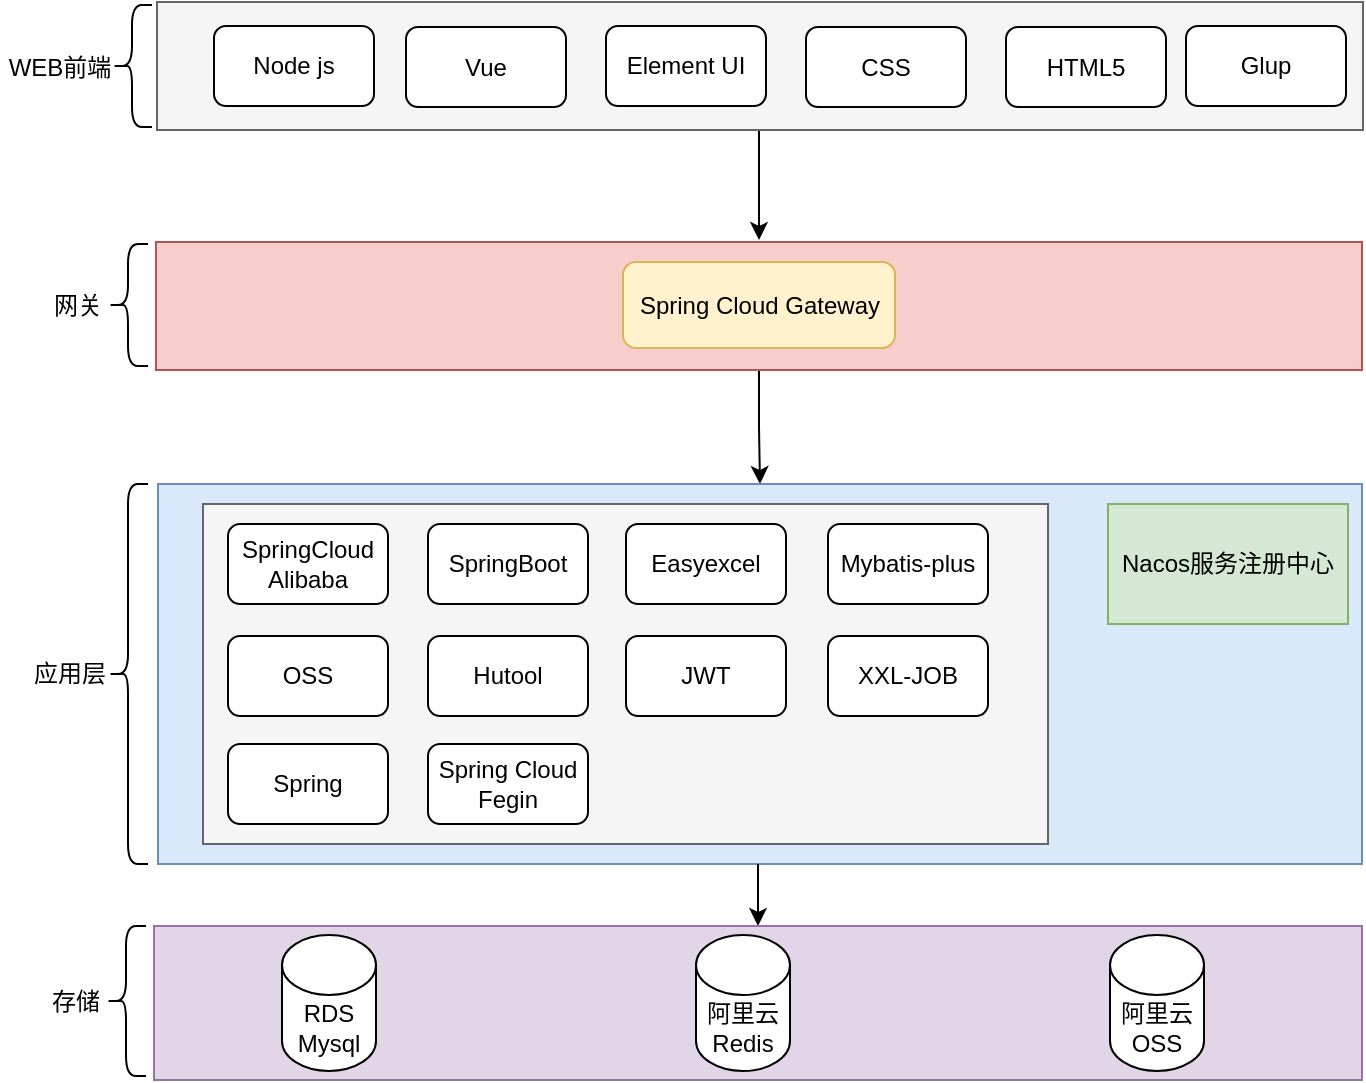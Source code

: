 <mxfile version="21.0.4" type="github"><diagram id="u8wVJo2DQlOe6YBrgEo8" name="第 1 页"><mxGraphModel dx="1434" dy="1933" grid="1" gridSize="10" guides="1" tooltips="1" connect="1" arrows="1" fold="1" page="1" pageScale="1" pageWidth="827" pageHeight="1169" math="0" shadow="0"><root><mxCell id="0"/><mxCell id="1" parent="0"/><mxCell id="PVqRrBd7mPUw-DmsYHss-14" style="edgeStyle=orthogonalEdgeStyle;rounded=0;orthogonalLoop=1;jettySize=auto;html=1;" parent="1" source="PVqRrBd7mPUw-DmsYHss-1" target="PVqRrBd7mPUw-DmsYHss-13" edge="1"><mxGeometry relative="1" as="geometry"/></mxCell><mxCell id="PVqRrBd7mPUw-DmsYHss-1" value="" style="rounded=0;whiteSpace=wrap;html=1;fillColor=#f8cecc;strokeColor=#b85450;" parent="1" vertex="1"><mxGeometry x="114" y="56" width="603" height="64" as="geometry"/></mxCell><mxCell id="PVqRrBd7mPUw-DmsYHss-5" value="网关" style="text;html=1;strokeColor=none;fillColor=none;align=center;verticalAlign=middle;whiteSpace=wrap;rounded=0;" parent="1" vertex="1"><mxGeometry x="45" y="73" width="60" height="30" as="geometry"/></mxCell><mxCell id="PVqRrBd7mPUw-DmsYHss-6" value="" style="shape=curlyBracket;whiteSpace=wrap;html=1;rounded=1;" parent="1" vertex="1"><mxGeometry x="90" y="57" width="20" height="61" as="geometry"/></mxCell><mxCell id="PVqRrBd7mPUw-DmsYHss-11" value="Spring Cloud Gateway" style="rounded=1;whiteSpace=wrap;html=1;fillColor=#fff2cc;strokeColor=#d6b656;" parent="1" vertex="1"><mxGeometry x="347.5" y="66" width="136" height="43" as="geometry"/></mxCell><mxCell id="PVqRrBd7mPUw-DmsYHss-13" value="" style="rounded=0;whiteSpace=wrap;html=1;fillColor=#dae8fc;strokeColor=#6c8ebf;" parent="1" vertex="1"><mxGeometry x="115" y="177" width="602" height="190" as="geometry"/></mxCell><mxCell id="PVqRrBd7mPUw-DmsYHss-16" value="" style="rounded=0;whiteSpace=wrap;html=1;fillColor=#f5f5f5;fontColor=#333333;strokeColor=#666666;" parent="1" vertex="1"><mxGeometry x="137.5" y="187" width="422.5" height="170" as="geometry"/></mxCell><mxCell id="PVqRrBd7mPUw-DmsYHss-17" value="Nacos服务注册中心" style="rounded=0;whiteSpace=wrap;html=1;fillColor=#d5e8d4;strokeColor=#82b366;" parent="1" vertex="1"><mxGeometry x="590" y="187" width="120" height="60" as="geometry"/></mxCell><mxCell id="PVqRrBd7mPUw-DmsYHss-18" value="SpringCloud Alibaba" style="rounded=1;whiteSpace=wrap;html=1;" parent="1" vertex="1"><mxGeometry x="150" y="197" width="80" height="40" as="geometry"/></mxCell><mxCell id="PVqRrBd7mPUw-DmsYHss-19" value="Mybatis-plus" style="rounded=1;whiteSpace=wrap;html=1;" parent="1" vertex="1"><mxGeometry x="450" y="197" width="80" height="40" as="geometry"/></mxCell><mxCell id="PVqRrBd7mPUw-DmsYHss-20" value="Easyexcel" style="rounded=1;whiteSpace=wrap;html=1;" parent="1" vertex="1"><mxGeometry x="349" y="197" width="80" height="40" as="geometry"/></mxCell><mxCell id="PVqRrBd7mPUw-DmsYHss-21" value="SpringBoot" style="rounded=1;whiteSpace=wrap;html=1;" parent="1" vertex="1"><mxGeometry x="250" y="197" width="80" height="40" as="geometry"/></mxCell><mxCell id="PVqRrBd7mPUw-DmsYHss-22" value="OSS" style="rounded=1;whiteSpace=wrap;html=1;" parent="1" vertex="1"><mxGeometry x="150" y="253" width="80" height="40" as="geometry"/></mxCell><mxCell id="PVqRrBd7mPUw-DmsYHss-23" value="Hutool" style="rounded=1;whiteSpace=wrap;html=1;" parent="1" vertex="1"><mxGeometry x="250" y="253" width="80" height="40" as="geometry"/></mxCell><mxCell id="PVqRrBd7mPUw-DmsYHss-24" value="JWT" style="rounded=1;whiteSpace=wrap;html=1;" parent="1" vertex="1"><mxGeometry x="349" y="253" width="80" height="40" as="geometry"/></mxCell><mxCell id="PVqRrBd7mPUw-DmsYHss-25" value="XXL-JOB" style="rounded=1;whiteSpace=wrap;html=1;" parent="1" vertex="1"><mxGeometry x="450" y="253" width="80" height="40" as="geometry"/></mxCell><mxCell id="PVqRrBd7mPUw-DmsYHss-27" value="应用层" style="text;html=1;strokeColor=none;fillColor=none;align=center;verticalAlign=middle;whiteSpace=wrap;rounded=0;" parent="1" vertex="1"><mxGeometry x="41" y="257" width="60" height="30" as="geometry"/></mxCell><mxCell id="PVqRrBd7mPUw-DmsYHss-28" value="" style="shape=curlyBracket;whiteSpace=wrap;html=1;rounded=1;" parent="1" vertex="1"><mxGeometry x="90" y="177" width="20" height="190" as="geometry"/></mxCell><mxCell id="hQAY4YPMy0V7uSDmqReH-1" style="edgeStyle=orthogonalEdgeStyle;curved=1;rounded=0;orthogonalLoop=1;jettySize=auto;html=1;entryX=0.5;entryY=0;entryDx=0;entryDy=0;" parent="1" target="hQAY4YPMy0V7uSDmqReH-2" edge="1"><mxGeometry relative="1" as="geometry"><mxPoint x="415" y="367" as="sourcePoint"/></mxGeometry></mxCell><mxCell id="hQAY4YPMy0V7uSDmqReH-2" value="" style="rounded=0;whiteSpace=wrap;html=1;fillColor=#e1d5e7;strokeColor=#9673a6;" parent="1" vertex="1"><mxGeometry x="113" y="398" width="604" height="77" as="geometry"/></mxCell><mxCell id="hQAY4YPMy0V7uSDmqReH-3" value="RDS Mysql" style="shape=cylinder3;whiteSpace=wrap;html=1;boundedLbl=1;backgroundOutline=1;size=15;rounded=0;" parent="1" vertex="1"><mxGeometry x="177" y="402.5" width="47" height="68" as="geometry"/></mxCell><mxCell id="hQAY4YPMy0V7uSDmqReH-4" value="阿里云Redis" style="shape=cylinder3;whiteSpace=wrap;html=1;boundedLbl=1;backgroundOutline=1;size=15;rounded=0;" parent="1" vertex="1"><mxGeometry x="384" y="402.5" width="47" height="68" as="geometry"/></mxCell><mxCell id="hQAY4YPMy0V7uSDmqReH-5" value="存储" style="text;html=1;strokeColor=none;fillColor=none;align=center;verticalAlign=middle;whiteSpace=wrap;rounded=0;" parent="1" vertex="1"><mxGeometry x="44" y="420.5" width="60" height="30" as="geometry"/></mxCell><mxCell id="hQAY4YPMy0V7uSDmqReH-6" value="" style="shape=curlyBracket;whiteSpace=wrap;html=1;rounded=1;" parent="1" vertex="1"><mxGeometry x="89" y="398" width="20" height="75" as="geometry"/></mxCell><mxCell id="hQAY4YPMy0V7uSDmqReH-7" value="阿里云OSS" style="shape=cylinder3;whiteSpace=wrap;html=1;boundedLbl=1;backgroundOutline=1;size=15;rounded=0;" parent="1" vertex="1"><mxGeometry x="591" y="402.5" width="47" height="68" as="geometry"/></mxCell><mxCell id="hQAY4YPMy0V7uSDmqReH-20" style="edgeStyle=orthogonalEdgeStyle;rounded=0;orthogonalLoop=1;jettySize=auto;html=1;entryX=0.5;entryY=0;entryDx=0;entryDy=0;" parent="1" source="hQAY4YPMy0V7uSDmqReH-8" edge="1"><mxGeometry relative="1" as="geometry"><mxPoint x="415.5" y="55" as="targetPoint"/></mxGeometry></mxCell><mxCell id="hQAY4YPMy0V7uSDmqReH-8" value="" style="rounded=0;whiteSpace=wrap;html=1;fillColor=#f5f5f5;strokeColor=#666666;fontColor=#333333;" parent="1" vertex="1"><mxGeometry x="114.5" y="-64" width="603" height="64" as="geometry"/></mxCell><mxCell id="hQAY4YPMy0V7uSDmqReH-9" value="WEB前端" style="text;html=1;strokeColor=none;fillColor=none;align=center;verticalAlign=middle;whiteSpace=wrap;rounded=0;" parent="1" vertex="1"><mxGeometry x="36" y="-46.5" width="60" height="30" as="geometry"/></mxCell><mxCell id="hQAY4YPMy0V7uSDmqReH-10" value="" style="shape=curlyBracket;whiteSpace=wrap;html=1;rounded=1;" parent="1" vertex="1"><mxGeometry x="92" y="-62.5" width="20" height="61" as="geometry"/></mxCell><mxCell id="hQAY4YPMy0V7uSDmqReH-11" value="Vue" style="rounded=1;whiteSpace=wrap;html=1;" parent="1" vertex="1"><mxGeometry x="239" y="-51.5" width="80" height="40" as="geometry"/></mxCell><mxCell id="hQAY4YPMy0V7uSDmqReH-12" value="Element UI" style="rounded=1;whiteSpace=wrap;html=1;" parent="1" vertex="1"><mxGeometry x="339" y="-52" width="80" height="40" as="geometry"/></mxCell><mxCell id="hQAY4YPMy0V7uSDmqReH-13" value="CSS" style="rounded=1;whiteSpace=wrap;html=1;" parent="1" vertex="1"><mxGeometry x="439" y="-51.5" width="80" height="40" as="geometry"/></mxCell><mxCell id="hQAY4YPMy0V7uSDmqReH-14" value="HTML5" style="rounded=1;whiteSpace=wrap;html=1;" parent="1" vertex="1"><mxGeometry x="539" y="-51.5" width="80" height="40" as="geometry"/></mxCell><mxCell id="hQAY4YPMy0V7uSDmqReH-15" value="Node js" style="rounded=1;whiteSpace=wrap;html=1;" parent="1" vertex="1"><mxGeometry x="143" y="-52" width="80" height="40" as="geometry"/></mxCell><mxCell id="hQAY4YPMy0V7uSDmqReH-16" value="Glup" style="rounded=1;whiteSpace=wrap;html=1;" parent="1" vertex="1"><mxGeometry x="629" y="-52" width="80" height="40" as="geometry"/></mxCell><mxCell id="hQAY4YPMy0V7uSDmqReH-17" value="Spring" style="rounded=1;whiteSpace=wrap;html=1;" parent="1" vertex="1"><mxGeometry x="150" y="307" width="80" height="40" as="geometry"/></mxCell><mxCell id="hQAY4YPMy0V7uSDmqReH-18" value="Spring Cloud Fegin" style="rounded=1;whiteSpace=wrap;html=1;" parent="1" vertex="1"><mxGeometry x="250" y="307" width="80" height="40" as="geometry"/></mxCell></root></mxGraphModel></diagram></mxfile>